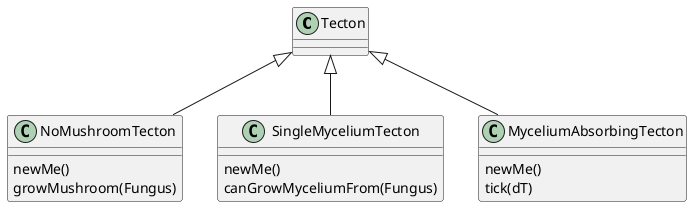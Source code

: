 @startuml Tecton/special-tecton-classes

class Tecton
class NoMushroomTecton {
    newMe()
    growMushroom(Fungus)
}
class SingleMyceliumTecton {
    newMe()
    canGrowMyceliumFrom(Fungus)
}
class MyceliumAbsorbingTecton {
    newMe()
    tick(dT)
}

Tecton <|-- NoMushroomTecton
Tecton <|-- SingleMyceliumTecton
Tecton <|-- MyceliumAbsorbingTecton

@enduml